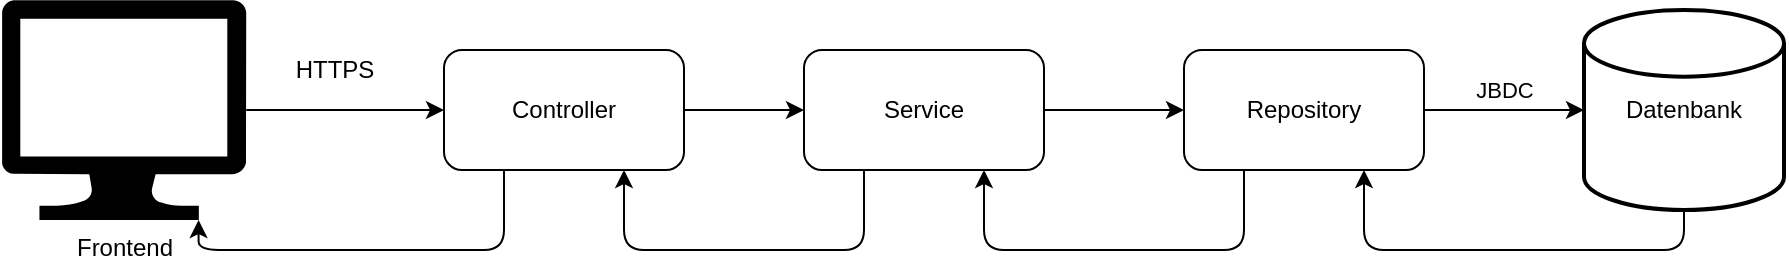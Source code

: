 <mxfile version="14.4.3" type="device"><diagram id="_lw6_kGI4B_Dm3HWOvNt" name="Page-1"><mxGraphModel dx="1773" dy="672" grid="1" gridSize="10" guides="1" tooltips="1" connect="1" arrows="1" fold="1" page="1" pageScale="1" pageWidth="827" pageHeight="1169" math="0" shadow="0"><root><mxCell id="0"/><mxCell id="1" parent="0"/><mxCell id="7SZ9pwJjjaavE8ICaWOi-2" style="edgeStyle=orthogonalEdgeStyle;rounded=0;orthogonalLoop=1;jettySize=auto;html=1;" edge="1" parent="1" source="UPlCQYwIKsypqgr2HKAp-2" target="UPlCQYwIKsypqgr2HKAp-8"><mxGeometry relative="1" as="geometry"/></mxCell><mxCell id="UPlCQYwIKsypqgr2HKAp-2" value="Frontend" style="aspect=fixed;pointerEvents=1;shadow=0;dashed=0;html=1;strokeColor=none;labelPosition=center;verticalLabelPosition=bottom;verticalAlign=top;align=center;shape=mxgraph.azure.computer;fillColor=#000000;" parent="1" vertex="1"><mxGeometry x="-11.11" y="305" width="122.22" height="110" as="geometry"/></mxCell><mxCell id="7SZ9pwJjjaavE8ICaWOi-5" style="edgeStyle=orthogonalEdgeStyle;rounded=1;orthogonalLoop=1;jettySize=auto;html=1;entryX=0.75;entryY=1;entryDx=0;entryDy=0;" edge="1" parent="1" source="UPlCQYwIKsypqgr2HKAp-3" target="UPlCQYwIKsypqgr2HKAp-10"><mxGeometry relative="1" as="geometry"><Array as="points"><mxPoint x="830" y="430"/><mxPoint x="670" y="430"/></Array></mxGeometry></mxCell><mxCell id="UPlCQYwIKsypqgr2HKAp-3" value="Datenbank" style="strokeWidth=2;html=1;shape=mxgraph.flowchart.database;whiteSpace=wrap;fillColor=none;" parent="1" vertex="1"><mxGeometry x="780" y="310" width="100" height="100" as="geometry"/></mxCell><mxCell id="7SZ9pwJjjaavE8ICaWOi-1" style="edgeStyle=orthogonalEdgeStyle;rounded=0;orthogonalLoop=1;jettySize=auto;html=1;" edge="1" parent="1" source="UPlCQYwIKsypqgr2HKAp-8" target="UPlCQYwIKsypqgr2HKAp-9"><mxGeometry relative="1" as="geometry"/></mxCell><mxCell id="7SZ9pwJjjaavE8ICaWOi-8" style="edgeStyle=orthogonalEdgeStyle;rounded=1;orthogonalLoop=1;jettySize=auto;html=1;entryX=0.805;entryY=1;entryDx=0;entryDy=0;entryPerimeter=0;exitX=0.25;exitY=1;exitDx=0;exitDy=0;" edge="1" parent="1" source="UPlCQYwIKsypqgr2HKAp-8" target="UPlCQYwIKsypqgr2HKAp-2"><mxGeometry relative="1" as="geometry"><Array as="points"><mxPoint x="240" y="430"/><mxPoint x="87" y="430"/></Array></mxGeometry></mxCell><mxCell id="UPlCQYwIKsypqgr2HKAp-8" value="Controller" style="rounded=1;whiteSpace=wrap;html=1;fillColor=none;" parent="1" vertex="1"><mxGeometry x="210" y="330" width="120" height="60" as="geometry"/></mxCell><mxCell id="7SZ9pwJjjaavE8ICaWOi-3" style="edgeStyle=orthogonalEdgeStyle;rounded=0;orthogonalLoop=1;jettySize=auto;html=1;" edge="1" parent="1" source="UPlCQYwIKsypqgr2HKAp-9" target="UPlCQYwIKsypqgr2HKAp-10"><mxGeometry relative="1" as="geometry"/></mxCell><mxCell id="7SZ9pwJjjaavE8ICaWOi-7" style="edgeStyle=orthogonalEdgeStyle;rounded=1;orthogonalLoop=1;jettySize=auto;html=1;entryX=0.75;entryY=1;entryDx=0;entryDy=0;exitX=0.25;exitY=1;exitDx=0;exitDy=0;" edge="1" parent="1" source="UPlCQYwIKsypqgr2HKAp-9" target="UPlCQYwIKsypqgr2HKAp-8"><mxGeometry relative="1" as="geometry"><Array as="points"><mxPoint x="420" y="430"/><mxPoint x="300" y="430"/></Array></mxGeometry></mxCell><mxCell id="UPlCQYwIKsypqgr2HKAp-9" value="Service" style="rounded=1;whiteSpace=wrap;html=1;fillColor=none;" parent="1" vertex="1"><mxGeometry x="390" y="330" width="120" height="60" as="geometry"/></mxCell><mxCell id="7SZ9pwJjjaavE8ICaWOi-4" style="edgeStyle=orthogonalEdgeStyle;rounded=0;orthogonalLoop=1;jettySize=auto;html=1;" edge="1" parent="1" source="UPlCQYwIKsypqgr2HKAp-10" target="UPlCQYwIKsypqgr2HKAp-3"><mxGeometry relative="1" as="geometry"/></mxCell><mxCell id="7SZ9pwJjjaavE8ICaWOi-10" value="JBDC" style="edgeLabel;html=1;align=center;verticalAlign=middle;resizable=0;points=[];" vertex="1" connectable="0" parent="7SZ9pwJjjaavE8ICaWOi-4"><mxGeometry x="-0.325" relative="1" as="geometry"><mxPoint x="13" y="-10" as="offset"/></mxGeometry></mxCell><mxCell id="7SZ9pwJjjaavE8ICaWOi-6" style="edgeStyle=orthogonalEdgeStyle;rounded=1;orthogonalLoop=1;jettySize=auto;html=1;entryX=0.75;entryY=1;entryDx=0;entryDy=0;exitX=0.25;exitY=1;exitDx=0;exitDy=0;" edge="1" parent="1" source="UPlCQYwIKsypqgr2HKAp-10" target="UPlCQYwIKsypqgr2HKAp-9"><mxGeometry relative="1" as="geometry"><Array as="points"><mxPoint x="610" y="430"/><mxPoint x="480" y="430"/></Array></mxGeometry></mxCell><mxCell id="UPlCQYwIKsypqgr2HKAp-10" value="Repository" style="rounded=1;whiteSpace=wrap;html=1;fillColor=none;" parent="1" vertex="1"><mxGeometry x="580" y="330" width="120" height="60" as="geometry"/></mxCell><mxCell id="7SZ9pwJjjaavE8ICaWOi-9" value="HTTPS" style="text;html=1;align=center;verticalAlign=middle;resizable=0;points=[];autosize=1;" vertex="1" parent="1"><mxGeometry x="130" y="330" width="50" height="20" as="geometry"/></mxCell></root></mxGraphModel></diagram></mxfile>